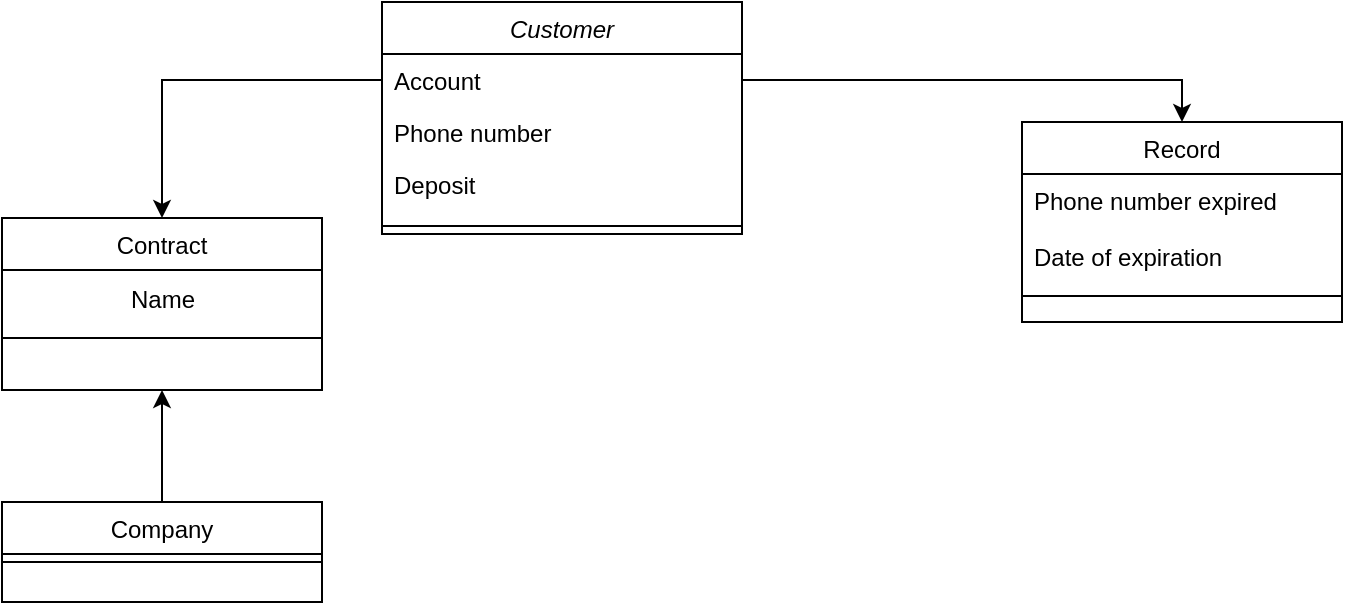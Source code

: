 <mxfile version="20.0.4" type="device" pages="3"><diagram id="C5RBs43oDa-KdzZeNtuy" name="Page-1"><mxGraphModel dx="830" dy="429" grid="1" gridSize="10" guides="1" tooltips="1" connect="1" arrows="1" fold="1" page="1" pageScale="1" pageWidth="827" pageHeight="1169" math="0" shadow="0"><root><mxCell id="WIyWlLk6GJQsqaUBKTNV-0"/><mxCell id="WIyWlLk6GJQsqaUBKTNV-1" parent="WIyWlLk6GJQsqaUBKTNV-0"/><mxCell id="zkfFHV4jXpPFQw0GAbJ--0" value="Customer" style="swimlane;fontStyle=2;align=center;verticalAlign=top;childLayout=stackLayout;horizontal=1;startSize=26;horizontalStack=0;resizeParent=1;resizeLast=0;collapsible=1;marginBottom=0;rounded=0;shadow=0;strokeWidth=1;" parent="WIyWlLk6GJQsqaUBKTNV-1" vertex="1"><mxGeometry x="300" y="60" width="180" height="116" as="geometry"><mxRectangle x="230" y="140" width="160" height="26" as="alternateBounds"/></mxGeometry></mxCell><mxCell id="zkfFHV4jXpPFQw0GAbJ--18" value="Account" style="text;align=left;verticalAlign=top;spacingLeft=4;spacingRight=4;overflow=hidden;rotatable=0;points=[[0,0.5],[1,0.5]];portConstraint=eastwest;" parent="zkfFHV4jXpPFQw0GAbJ--0" vertex="1"><mxGeometry y="26" width="180" height="26" as="geometry"/></mxCell><mxCell id="zkfFHV4jXpPFQw0GAbJ--14" value="Phone number" style="text;align=left;verticalAlign=top;spacingLeft=4;spacingRight=4;overflow=hidden;rotatable=0;points=[[0,0.5],[1,0.5]];portConstraint=eastwest;" parent="zkfFHV4jXpPFQw0GAbJ--0" vertex="1"><mxGeometry y="52" width="180" height="26" as="geometry"/></mxCell><mxCell id="2xW6slXTXncaCrU1IelH-9" value="Deposit" style="text;resizable=0;autosize=1;align=left;verticalAlign=top;points=[];fillColor=none;strokeColor=none;rounded=0;labelPosition=center;verticalLabelPosition=middle;spacingLeft=4;spacingRight=4;" vertex="1" parent="zkfFHV4jXpPFQw0GAbJ--0"><mxGeometry y="78" width="180" height="30" as="geometry"/></mxCell><mxCell id="zkfFHV4jXpPFQw0GAbJ--4" value="" style="line;html=1;strokeWidth=1;align=left;verticalAlign=middle;spacingTop=-1;spacingLeft=3;spacingRight=3;rotatable=0;labelPosition=right;points=[];portConstraint=eastwest;" parent="zkfFHV4jXpPFQw0GAbJ--0" vertex="1"><mxGeometry y="108" width="180" height="8" as="geometry"/></mxCell><mxCell id="2xW6slXTXncaCrU1IelH-2" style="edgeStyle=orthogonalEdgeStyle;rounded=0;orthogonalLoop=1;jettySize=auto;html=1;exitX=0.5;exitY=0;exitDx=0;exitDy=0;entryX=0.5;entryY=1;entryDx=0;entryDy=0;" edge="1" parent="WIyWlLk6GJQsqaUBKTNV-1" source="zkfFHV4jXpPFQw0GAbJ--6" target="zkfFHV4jXpPFQw0GAbJ--13"><mxGeometry relative="1" as="geometry"/></mxCell><mxCell id="zkfFHV4jXpPFQw0GAbJ--6" value="Company" style="swimlane;fontStyle=0;align=center;verticalAlign=top;childLayout=stackLayout;horizontal=1;startSize=26;horizontalStack=0;resizeParent=1;resizeLast=0;collapsible=1;marginBottom=0;rounded=0;shadow=0;strokeWidth=1;" parent="WIyWlLk6GJQsqaUBKTNV-1" vertex="1"><mxGeometry x="110" y="310" width="160" height="50" as="geometry"><mxRectangle x="130" y="380" width="160" height="26" as="alternateBounds"/></mxGeometry></mxCell><mxCell id="zkfFHV4jXpPFQw0GAbJ--9" value="" style="line;html=1;strokeWidth=1;align=left;verticalAlign=middle;spacingTop=-1;spacingLeft=3;spacingRight=3;rotatable=0;labelPosition=right;points=[];portConstraint=eastwest;" parent="zkfFHV4jXpPFQw0GAbJ--6" vertex="1"><mxGeometry y="26" width="160" height="8" as="geometry"/></mxCell><mxCell id="zkfFHV4jXpPFQw0GAbJ--13" value="Contract" style="swimlane;fontStyle=0;align=center;verticalAlign=top;childLayout=stackLayout;horizontal=1;startSize=26;horizontalStack=0;resizeParent=1;resizeLast=0;collapsible=1;marginBottom=0;rounded=0;shadow=0;strokeWidth=1;" parent="WIyWlLk6GJQsqaUBKTNV-1" vertex="1"><mxGeometry x="110" y="168" width="160" height="86" as="geometry"><mxRectangle x="340" y="380" width="170" height="26" as="alternateBounds"/></mxGeometry></mxCell><mxCell id="2xW6slXTXncaCrU1IelH-8" value="Name" style="text;html=1;resizable=0;autosize=1;align=center;verticalAlign=middle;points=[];fillColor=none;strokeColor=none;rounded=0;" vertex="1" parent="zkfFHV4jXpPFQw0GAbJ--13"><mxGeometry y="26" width="160" height="30" as="geometry"/></mxCell><mxCell id="zkfFHV4jXpPFQw0GAbJ--15" value="" style="line;html=1;strokeWidth=1;align=left;verticalAlign=middle;spacingTop=-1;spacingLeft=3;spacingRight=3;rotatable=0;labelPosition=right;points=[];portConstraint=eastwest;" parent="zkfFHV4jXpPFQw0GAbJ--13" vertex="1"><mxGeometry y="56" width="160" height="8" as="geometry"/></mxCell><mxCell id="zkfFHV4jXpPFQw0GAbJ--17" value="Record" style="swimlane;fontStyle=0;align=center;verticalAlign=top;childLayout=stackLayout;horizontal=1;startSize=26;horizontalStack=0;resizeParent=1;resizeLast=0;collapsible=1;marginBottom=0;rounded=0;shadow=0;strokeWidth=1;" parent="WIyWlLk6GJQsqaUBKTNV-1" vertex="1"><mxGeometry x="620" y="120" width="160" height="100" as="geometry"><mxRectangle x="550" y="140" width="160" height="26" as="alternateBounds"/></mxGeometry></mxCell><mxCell id="zkfFHV4jXpPFQw0GAbJ--19" value="Phone number expired" style="text;align=left;verticalAlign=top;spacingLeft=4;spacingRight=4;overflow=hidden;rotatable=0;points=[[0,0.5],[1,0.5]];portConstraint=eastwest;rounded=0;shadow=0;html=0;" parent="zkfFHV4jXpPFQw0GAbJ--17" vertex="1"><mxGeometry y="26" width="160" height="26" as="geometry"/></mxCell><mxCell id="2xW6slXTXncaCrU1IelH-7" value="Date of expiration" style="text;resizable=0;autosize=1;align=left;verticalAlign=middle;points=[];fillColor=none;strokeColor=none;rounded=0;spacingLeft=4;spacingRight=4;" vertex="1" parent="zkfFHV4jXpPFQw0GAbJ--17"><mxGeometry y="52" width="160" height="30" as="geometry"/></mxCell><mxCell id="zkfFHV4jXpPFQw0GAbJ--23" value="" style="line;html=1;strokeWidth=1;align=left;verticalAlign=middle;spacingTop=-1;spacingLeft=3;spacingRight=3;rotatable=0;labelPosition=right;points=[];portConstraint=eastwest;" parent="zkfFHV4jXpPFQw0GAbJ--17" vertex="1"><mxGeometry y="82" width="160" height="10" as="geometry"/></mxCell><mxCell id="2xW6slXTXncaCrU1IelH-1" style="edgeStyle=orthogonalEdgeStyle;rounded=0;orthogonalLoop=1;jettySize=auto;html=1;exitX=0;exitY=0.5;exitDx=0;exitDy=0;entryX=0.5;entryY=0;entryDx=0;entryDy=0;" edge="1" parent="WIyWlLk6GJQsqaUBKTNV-1" source="zkfFHV4jXpPFQw0GAbJ--18" target="zkfFHV4jXpPFQw0GAbJ--13"><mxGeometry relative="1" as="geometry"/></mxCell><mxCell id="2xW6slXTXncaCrU1IelH-3" style="edgeStyle=orthogonalEdgeStyle;rounded=0;orthogonalLoop=1;jettySize=auto;html=1;exitX=1;exitY=0.5;exitDx=0;exitDy=0;entryX=0.5;entryY=0;entryDx=0;entryDy=0;" edge="1" parent="WIyWlLk6GJQsqaUBKTNV-1" source="zkfFHV4jXpPFQw0GAbJ--18" target="zkfFHV4jXpPFQw0GAbJ--17"><mxGeometry relative="1" as="geometry"/></mxCell></root></mxGraphModel></diagram><diagram id="QWsHu_2zo53WlR1EdG92" name="Example"><mxGraphModel dx="865" dy="447" grid="1" gridSize="10" guides="1" tooltips="1" connect="1" arrows="1" fold="1" page="1" pageScale="1" pageWidth="827" pageHeight="1169" math="0" shadow="0"><root><mxCell id="0"/><mxCell id="1" parent="0"/><mxCell id="hakK4EVBBf4py9k4j8ly-1" value="Publisher" style="html=1;" vertex="1" parent="1"><mxGeometry x="50" y="190" width="110" height="50" as="geometry"/></mxCell><mxCell id="hakK4EVBBf4py9k4j8ly-2" value="Publication" style="html=1;" vertex="1" parent="1"><mxGeometry x="317.5" y="190" width="110" height="50" as="geometry"/></mxCell><mxCell id="hakK4EVBBf4py9k4j8ly-3" value="University" style="html=1;" vertex="1" parent="1"><mxGeometry x="600" y="50" width="110" height="50" as="geometry"/></mxCell><mxCell id="hakK4EVBBf4py9k4j8ly-4" value="&lt;div&gt;Topics&lt;/div&gt;" style="html=1;" vertex="1" parent="1"><mxGeometry x="317.5" y="350" width="110" height="50" as="geometry"/></mxCell><mxCell id="hakK4EVBBf4py9k4j8ly-7" value="" style="rhombus;whiteSpace=wrap;html=1;" vertex="1" parent="1"><mxGeometry x="180" y="190" width="120" height="50" as="geometry"/></mxCell><mxCell id="hakK4EVBBf4py9k4j8ly-8" value="" style="rhombus;whiteSpace=wrap;html=1;" vertex="1" parent="1"><mxGeometry x="317.5" y="260" width="115" height="60" as="geometry"/></mxCell><mxCell id="hakK4EVBBf4py9k4j8ly-9" value="" style="rhombus;whiteSpace=wrap;html=1;" vertex="1" parent="1"><mxGeometry x="460" y="50" width="120" height="50" as="geometry"/></mxCell><mxCell id="hakK4EVBBf4py9k4j8ly-23" value="" style="endArrow=none;html=1;rounded=0;" edge="1" parent="1"><mxGeometry width="50" height="50" relative="1" as="geometry"><mxPoint x="340" y="450" as="sourcePoint"/><mxPoint x="340" y="400" as="targetPoint"/></mxGeometry></mxCell><mxCell id="hakK4EVBBf4py9k4j8ly-24" value="" style="endArrow=none;html=1;rounded=0;" edge="1" parent="1"><mxGeometry width="50" height="50" relative="1" as="geometry"><mxPoint x="370" y="450" as="sourcePoint"/><mxPoint x="370" y="400" as="targetPoint"/></mxGeometry></mxCell><mxCell id="hakK4EVBBf4py9k4j8ly-25" value="" style="endArrow=none;html=1;rounded=0;" edge="1" parent="1"><mxGeometry width="50" height="50" relative="1" as="geometry"><mxPoint x="420" y="430" as="sourcePoint"/><mxPoint x="420" y="400" as="targetPoint"/></mxGeometry></mxCell><mxCell id="hakK4EVBBf4py9k4j8ly-26" value="Title" style="text;html=1;resizable=0;autosize=1;align=center;verticalAlign=middle;points=[];fillColor=none;strokeColor=none;rounded=0;" vertex="1" parent="1"><mxGeometry x="320" y="440" width="40" height="30" as="geometry"/></mxCell><mxCell id="hakK4EVBBf4py9k4j8ly-27" value="Code" style="text;html=1;resizable=0;autosize=1;align=center;verticalAlign=middle;points=[];fillColor=none;strokeColor=none;rounded=0;" vertex="1" parent="1"><mxGeometry x="350" y="440" width="50" height="30" as="geometry"/></mxCell><mxCell id="hakK4EVBBf4py9k4j8ly-28" value="Research Area" style="text;html=1;resizable=0;autosize=1;align=center;verticalAlign=middle;points=[];fillColor=none;strokeColor=none;rounded=0;" vertex="1" parent="1"><mxGeometry x="370" y="420" width="100" height="30" as="geometry"/></mxCell><mxCell id="hakK4EVBBf4py9k4j8ly-29" value="" style="endArrow=none;html=1;rounded=0;" edge="1" parent="1"><mxGeometry width="50" height="50" relative="1" as="geometry"><mxPoint x="327.5" y="190" as="sourcePoint"/><mxPoint x="327.5" y="160" as="targetPoint"/></mxGeometry></mxCell><mxCell id="hakK4EVBBf4py9k4j8ly-30" value="Code" style="text;html=1;resizable=0;autosize=1;align=center;verticalAlign=middle;points=[];fillColor=none;strokeColor=none;rounded=0;" vertex="1" parent="1"><mxGeometry x="297.5" y="130" width="50" height="30" as="geometry"/></mxCell><mxCell id="hakK4EVBBf4py9k4j8ly-31" value="" style="endArrow=none;html=1;rounded=0;" edge="1" parent="1"><mxGeometry width="50" height="50" relative="1" as="geometry"><mxPoint x="397.5" y="190" as="sourcePoint"/><mxPoint x="397.5" y="160" as="targetPoint"/></mxGeometry></mxCell><mxCell id="hakK4EVBBf4py9k4j8ly-32" value="Title" style="text;html=1;resizable=0;autosize=1;align=center;verticalAlign=middle;points=[];fillColor=none;strokeColor=none;rounded=0;" vertex="1" parent="1"><mxGeometry x="377.5" y="130" width="40" height="30" as="geometry"/></mxCell><mxCell id="hakK4EVBBf4py9k4j8ly-33" value="" style="endArrow=none;html=1;rounded=0;" edge="1" parent="1"><mxGeometry width="50" height="50" relative="1" as="geometry"><mxPoint x="70" y="190" as="sourcePoint"/><mxPoint x="70" y="160" as="targetPoint"/></mxGeometry></mxCell><mxCell id="hakK4EVBBf4py9k4j8ly-34" value="" style="endArrow=none;html=1;rounded=0;" edge="1" parent="1"><mxGeometry width="50" height="50" relative="1" as="geometry"><mxPoint x="130" y="190" as="sourcePoint"/><mxPoint x="130" y="160" as="targetPoint"/></mxGeometry></mxCell><mxCell id="hakK4EVBBf4py9k4j8ly-35" value="Address" style="text;html=1;resizable=0;autosize=1;align=center;verticalAlign=middle;points=[];fillColor=none;strokeColor=none;rounded=0;" vertex="1" parent="1"><mxGeometry x="42.5" y="130" width="70" height="30" as="geometry"/></mxCell><mxCell id="hakK4EVBBf4py9k4j8ly-36" value="Surname" style="text;html=1;resizable=0;autosize=1;align=center;verticalAlign=middle;points=[];fillColor=none;strokeColor=none;rounded=0;" vertex="1" parent="1"><mxGeometry x="97.5" y="130" width="70" height="30" as="geometry"/></mxCell><mxCell id="hakK4EVBBf4py9k4j8ly-37" value="" style="endArrow=none;html=1;rounded=0;" edge="1" parent="1"><mxGeometry width="50" height="50" relative="1" as="geometry"><mxPoint x="620" y="50" as="sourcePoint"/><mxPoint x="620" y="30" as="targetPoint"/></mxGeometry></mxCell><mxCell id="hakK4EVBBf4py9k4j8ly-38" value="" style="endArrow=none;html=1;rounded=0;" edge="1" parent="1"><mxGeometry width="50" height="50" relative="1" as="geometry"><mxPoint x="680" y="50" as="sourcePoint"/><mxPoint x="680" y="30" as="targetPoint"/></mxGeometry></mxCell><mxCell id="hakK4EVBBf4py9k4j8ly-39" value="Name" style="text;html=1;resizable=0;autosize=1;align=center;verticalAlign=middle;points=[];fillColor=none;strokeColor=none;rounded=0;" vertex="1" parent="1"><mxGeometry x="590" width="50" height="30" as="geometry"/></mxCell><mxCell id="hakK4EVBBf4py9k4j8ly-40" value="State" style="text;html=1;resizable=0;autosize=1;align=center;verticalAlign=middle;points=[];fillColor=none;strokeColor=none;rounded=0;" vertex="1" parent="1"><mxGeometry x="650" width="50" height="30" as="geometry"/></mxCell><mxCell id="hakK4EVBBf4py9k4j8ly-42" value="" style="endArrow=none;html=1;rounded=0;exitX=1;exitY=0.5;exitDx=0;exitDy=0;entryX=0;entryY=0.5;entryDx=0;entryDy=0;" edge="1" parent="1" source="hakK4EVBBf4py9k4j8ly-9" target="hakK4EVBBf4py9k4j8ly-3"><mxGeometry width="50" height="50" relative="1" as="geometry"><mxPoint x="570" y="150" as="sourcePoint"/><mxPoint x="620" y="100" as="targetPoint"/></mxGeometry></mxCell><mxCell id="hakK4EVBBf4py9k4j8ly-44" value="" style="endArrow=none;html=1;rounded=0;entryX=0;entryY=0.5;entryDx=0;entryDy=0;exitX=1;exitY=0.5;exitDx=0;exitDy=0;" edge="1" parent="1" source="577-U-RlFgwzcA56pfVG-2" target="hakK4EVBBf4py9k4j8ly-9"><mxGeometry width="50" height="50" relative="1" as="geometry"><mxPoint x="440" y="160" as="sourcePoint"/><mxPoint x="460" y="160" as="targetPoint"/></mxGeometry></mxCell><mxCell id="hakK4EVBBf4py9k4j8ly-45" value="" style="endArrow=none;html=1;rounded=0;exitX=1;exitY=0.5;exitDx=0;exitDy=0;entryX=0;entryY=0.5;entryDx=0;entryDy=0;" edge="1" parent="1"><mxGeometry width="50" height="50" relative="1" as="geometry"><mxPoint x="297.5" y="214.71" as="sourcePoint"/><mxPoint x="317.5" y="214.71" as="targetPoint"/></mxGeometry></mxCell><mxCell id="hakK4EVBBf4py9k4j8ly-46" value="" style="endArrow=none;html=1;rounded=0;exitX=1;exitY=0.5;exitDx=0;exitDy=0;entryX=0;entryY=0.5;entryDx=0;entryDy=0;" edge="1" parent="1"><mxGeometry width="50" height="50" relative="1" as="geometry"><mxPoint x="160" y="214.71" as="sourcePoint"/><mxPoint x="180" y="214.71" as="targetPoint"/></mxGeometry></mxCell><mxCell id="hakK4EVBBf4py9k4j8ly-47" value="" style="endArrow=none;html=1;rounded=0;exitX=0.5;exitY=1;exitDx=0;exitDy=0;" edge="1" parent="1" source="hakK4EVBBf4py9k4j8ly-2" target="hakK4EVBBf4py9k4j8ly-8"><mxGeometry width="50" height="50" relative="1" as="geometry"><mxPoint x="610" y="135" as="sourcePoint"/><mxPoint x="630" y="135" as="targetPoint"/></mxGeometry></mxCell><mxCell id="hakK4EVBBf4py9k4j8ly-48" value="" style="endArrow=none;html=1;rounded=0;exitX=0.5;exitY=1;exitDx=0;exitDy=0;" edge="1" parent="1" source="hakK4EVBBf4py9k4j8ly-8"><mxGeometry width="50" height="50" relative="1" as="geometry"><mxPoint x="374.58" y="300" as="sourcePoint"/><mxPoint x="374.58" y="350" as="targetPoint"/></mxGeometry></mxCell><mxCell id="577-U-RlFgwzcA56pfVG-2" value="Book" style="rounded=0;whiteSpace=wrap;html=1;" vertex="1" parent="1"><mxGeometry x="312.5" y="10" width="120" height="60" as="geometry"/></mxCell><mxCell id="577-U-RlFgwzcA56pfVG-3" value="" style="endArrow=classic;html=1;rounded=0;exitX=0.5;exitY=1;exitDx=0;exitDy=0;entryX=0.5;entryY=0;entryDx=0;entryDy=0;" edge="1" parent="1" source="577-U-RlFgwzcA56pfVG-2" target="hakK4EVBBf4py9k4j8ly-2"><mxGeometry width="50" height="50" relative="1" as="geometry"><mxPoint x="350" y="210" as="sourcePoint"/><mxPoint x="400" y="160" as="targetPoint"/></mxGeometry></mxCell></root></mxGraphModel></diagram><diagram id="SiwYM34_cpiZ5X-fVz3z" name="Page-3"><mxGraphModel dx="1038" dy="536" grid="1" gridSize="10" guides="1" tooltips="1" connect="1" arrows="1" fold="1" page="1" pageScale="1" pageWidth="827" pageHeight="1169" math="0" shadow="0"><root><mxCell id="0"/><mxCell id="1" parent="0"/></root></mxGraphModel></diagram></mxfile>